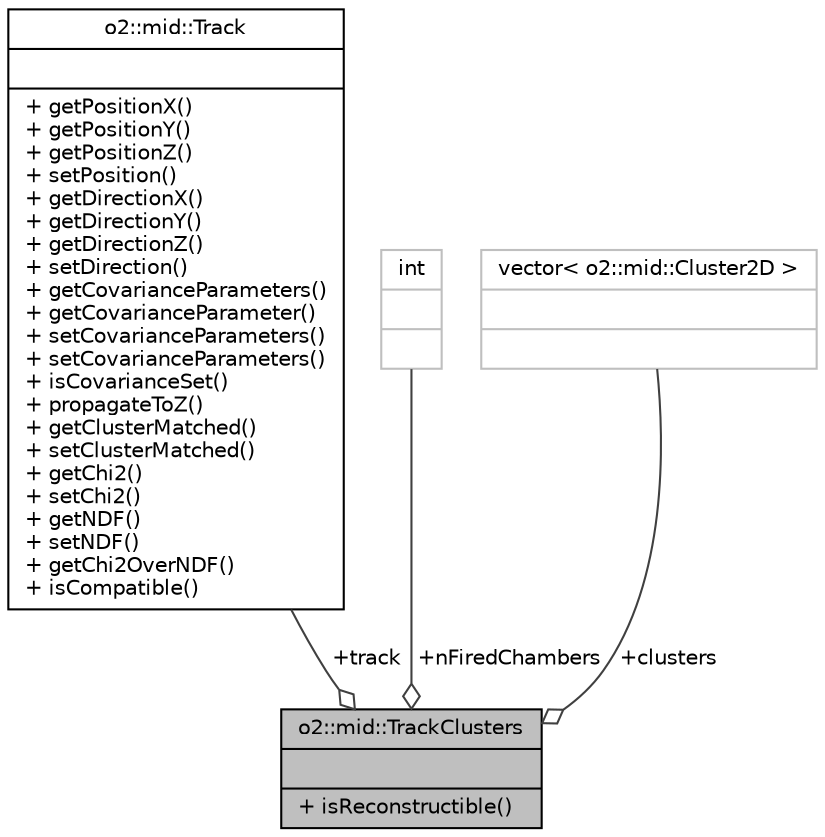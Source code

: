 digraph "o2::mid::TrackClusters"
{
 // INTERACTIVE_SVG=YES
  bgcolor="transparent";
  edge [fontname="Helvetica",fontsize="10",labelfontname="Helvetica",labelfontsize="10"];
  node [fontname="Helvetica",fontsize="10",shape=record];
  Node1 [label="{o2::mid::TrackClusters\n||+ isReconstructible()\l}",height=0.2,width=0.4,color="black", fillcolor="grey75", style="filled", fontcolor="black"];
  Node2 -> Node1 [color="grey25",fontsize="10",style="solid",label=" +track" ,arrowhead="odiamond",fontname="Helvetica"];
  Node2 [label="{o2::mid::Track\n||+ getPositionX()\l+ getPositionY()\l+ getPositionZ()\l+ setPosition()\l+ getDirectionX()\l+ getDirectionY()\l+ getDirectionZ()\l+ setDirection()\l+ getCovarianceParameters()\l+ getCovarianceParameter()\l+ setCovarianceParameters()\l+ setCovarianceParameters()\l+ isCovarianceSet()\l+ propagateToZ()\l+ getClusterMatched()\l+ setClusterMatched()\l+ getChi2()\l+ setChi2()\l+ getNDF()\l+ setNDF()\l+ getChi2OverNDF()\l+ isCompatible()\l}",height=0.2,width=0.4,color="black",URL="$d9/d4f/classo2_1_1mid_1_1Track.html",tooltip="This class defines the MID track. "];
  Node3 -> Node1 [color="grey25",fontsize="10",style="solid",label=" +nFiredChambers" ,arrowhead="odiamond",fontname="Helvetica"];
  Node3 [label="{int\n||}",height=0.2,width=0.4,color="grey75"];
  Node4 -> Node1 [color="grey25",fontsize="10",style="solid",label=" +clusters" ,arrowhead="odiamond",fontname="Helvetica"];
  Node4 [label="{vector\< o2::mid::Cluster2D \>\n||}",height=0.2,width=0.4,color="grey75"];
}
